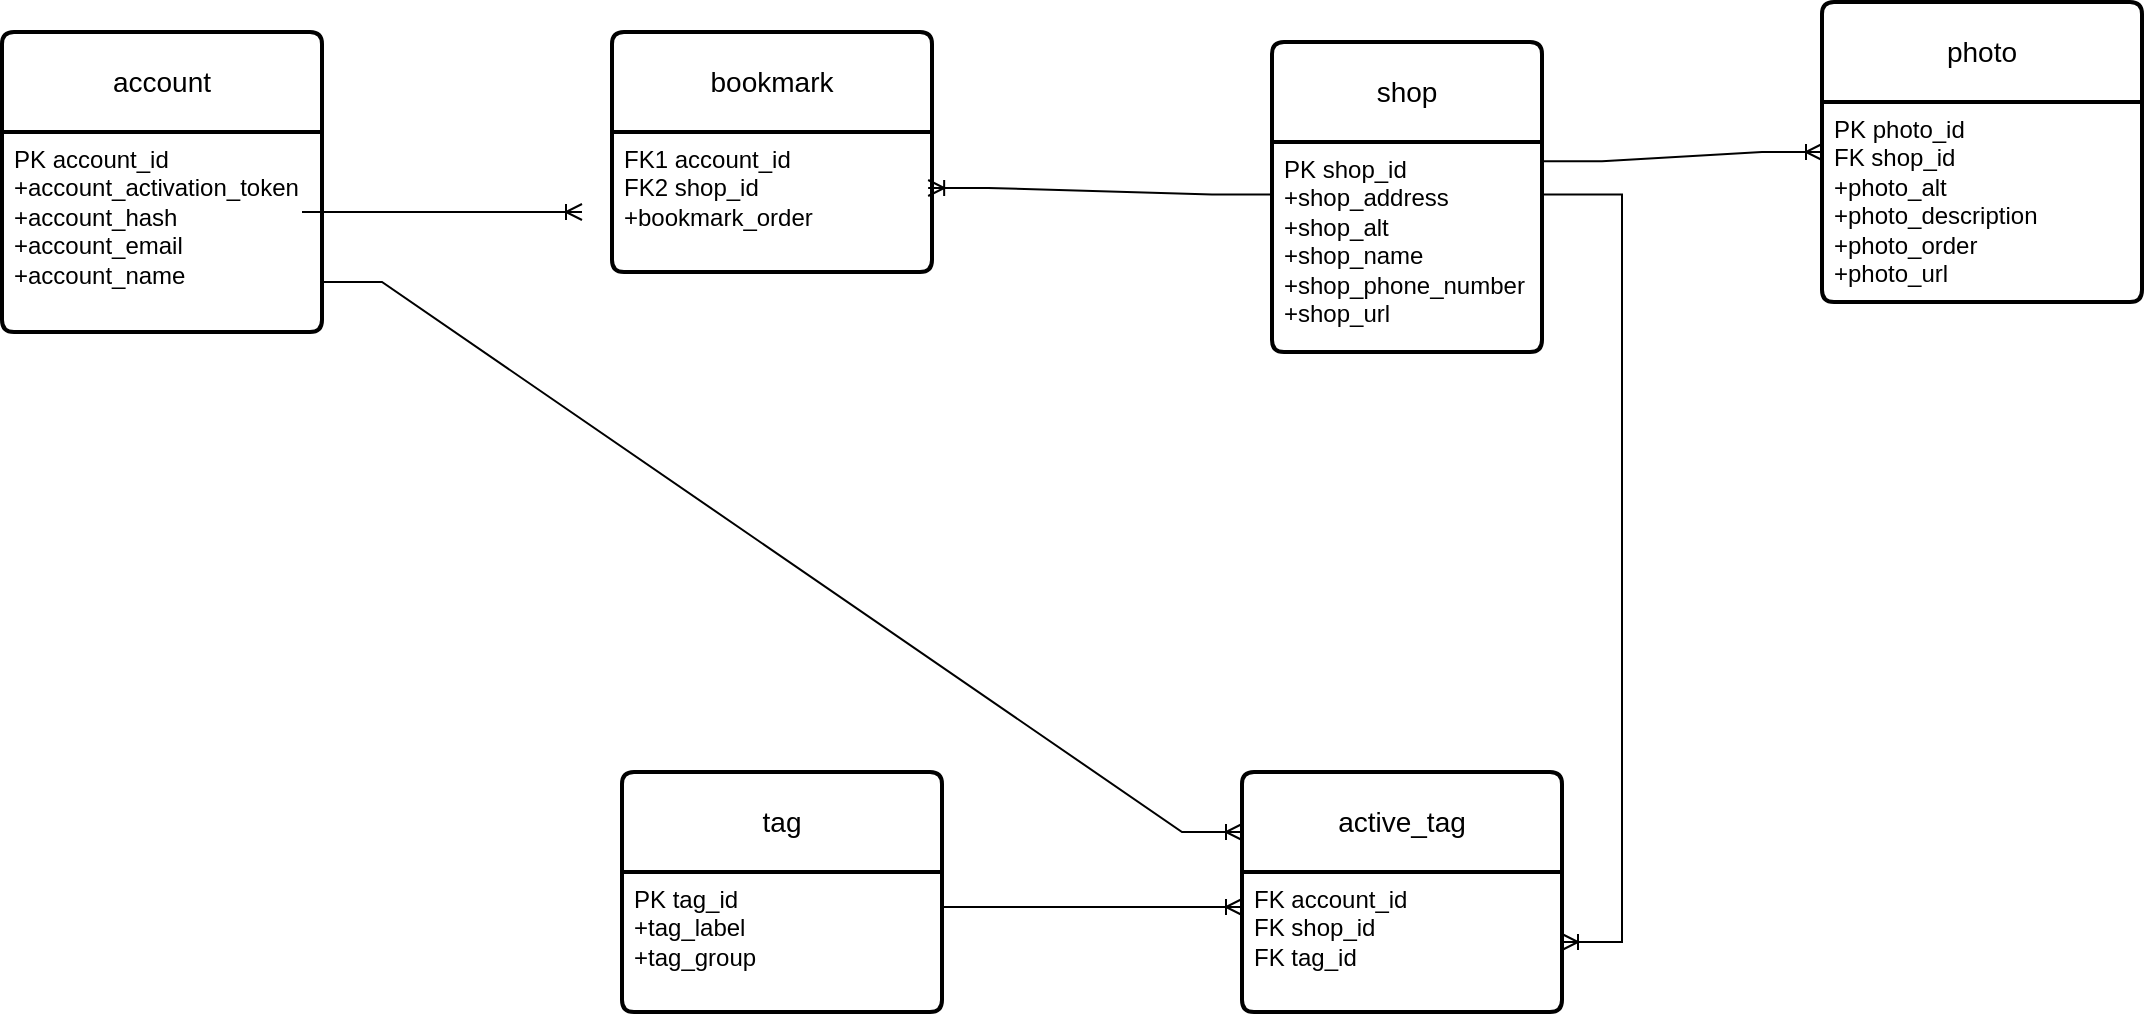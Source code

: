 <mxfile version="20.5.3" type="embed"><diagram name="Page-1" id="b3BWHuneYl6iIMnbU8mR"><mxGraphModel dx="1529" dy="771" grid="1" gridSize="10" guides="1" tooltips="1" connect="1" arrows="1" fold="1" page="1" pageScale="1" pageWidth="850" pageHeight="1100" math="0" shadow="0"><root><mxCell id="0"/><mxCell id="1" parent="0"/><mxCell id="rHpnYdRRQrKdWOPf68tB-1" value="account" style="swimlane;childLayout=stackLayout;horizontal=1;startSize=50;horizontalStack=0;rounded=1;fontSize=14;fontStyle=0;strokeWidth=2;resizeParent=0;resizeLast=1;shadow=0;dashed=0;align=center;arcSize=4;whiteSpace=wrap;html=1;" parent="1" vertex="1"><mxGeometry x="-730" y="80" width="160" height="150" as="geometry"/></mxCell><mxCell id="rHpnYdRRQrKdWOPf68tB-7" value="" style="edgeStyle=entityRelationEdgeStyle;fontSize=12;html=1;endArrow=ERoneToMany;rounded=0;" parent="rHpnYdRRQrKdWOPf68tB-1" edge="1"><mxGeometry width="100" height="100" relative="1" as="geometry"><mxPoint x="150" y="90" as="sourcePoint"/><mxPoint x="290" y="90" as="targetPoint"/></mxGeometry></mxCell><mxCell id="rHpnYdRRQrKdWOPf68tB-2" value="PK account_id&lt;br&gt;+account_activation_token&lt;br&gt;+account_hash&lt;br&gt;+account_email&lt;br&gt;+account_name" style="align=left;strokeColor=none;fillColor=none;spacingLeft=4;fontSize=12;verticalAlign=top;resizable=0;rotatable=0;part=1;html=1;" parent="rHpnYdRRQrKdWOPf68tB-1" vertex="1"><mxGeometry y="50" width="160" height="100" as="geometry"/></mxCell><mxCell id="rHpnYdRRQrKdWOPf68tB-3" value="shop" style="swimlane;childLayout=stackLayout;horizontal=1;startSize=50;horizontalStack=0;rounded=1;fontSize=14;fontStyle=0;strokeWidth=2;resizeParent=0;resizeLast=1;shadow=0;dashed=0;align=center;arcSize=4;whiteSpace=wrap;html=1;direction=east;" parent="1" vertex="1"><mxGeometry x="-95" y="85" width="135" height="155" as="geometry"/></mxCell><mxCell id="rHpnYdRRQrKdWOPf68tB-4" value="PK shop_id&lt;br&gt;+shop_address&lt;br&gt;+shop_alt&lt;br&gt;+shop_name&lt;br&gt;+shop_phone_number&lt;br&gt;+shop_url" style="align=left;strokeColor=none;fillColor=none;spacingLeft=4;fontSize=12;verticalAlign=top;resizable=0;rotatable=0;part=1;html=1;" parent="rHpnYdRRQrKdWOPf68tB-3" vertex="1"><mxGeometry y="50" width="135" height="105" as="geometry"/></mxCell><mxCell id="rHpnYdRRQrKdWOPf68tB-5" value="bookmark" style="swimlane;childLayout=stackLayout;horizontal=1;startSize=50;horizontalStack=0;rounded=1;fontSize=14;fontStyle=0;strokeWidth=2;resizeParent=0;resizeLast=1;shadow=0;dashed=0;align=center;arcSize=4;whiteSpace=wrap;html=1;" parent="1" vertex="1"><mxGeometry x="-425" y="80" width="160" height="120" as="geometry"/></mxCell><mxCell id="rHpnYdRRQrKdWOPf68tB-6" value="FK1 account_id&lt;br&gt;FK2 shop_id&lt;br&gt;+bookmark_order" style="align=left;strokeColor=none;fillColor=none;spacingLeft=4;fontSize=12;verticalAlign=top;resizable=0;rotatable=0;part=1;html=1;" parent="rHpnYdRRQrKdWOPf68tB-5" vertex="1"><mxGeometry y="50" width="160" height="70" as="geometry"/></mxCell><mxCell id="rHpnYdRRQrKdWOPf68tB-8" value="" style="edgeStyle=entityRelationEdgeStyle;fontSize=12;html=1;endArrow=ERoneToMany;rounded=0;exitX=0;exitY=0.25;exitDx=0;exitDy=0;entryX=0.988;entryY=0.4;entryDx=0;entryDy=0;entryPerimeter=0;" parent="1" source="rHpnYdRRQrKdWOPf68tB-4" target="rHpnYdRRQrKdWOPf68tB-6" edge="1"><mxGeometry width="100" height="100" relative="1" as="geometry"><mxPoint x="-120" y="260" as="sourcePoint"/><mxPoint x="-230" y="200" as="targetPoint"/></mxGeometry></mxCell><mxCell id="rHpnYdRRQrKdWOPf68tB-9" value="tag" style="swimlane;childLayout=stackLayout;horizontal=1;startSize=50;horizontalStack=0;rounded=1;fontSize=14;fontStyle=0;strokeWidth=2;resizeParent=0;resizeLast=1;shadow=0;dashed=0;align=center;arcSize=4;whiteSpace=wrap;html=1;" parent="1" vertex="1"><mxGeometry x="-420" y="450" width="160" height="120" as="geometry"/></mxCell><mxCell id="rHpnYdRRQrKdWOPf68tB-10" value="PK tag_id&lt;br&gt;+tag_label&lt;br&gt;+tag_group" style="align=left;strokeColor=none;fillColor=none;spacingLeft=4;fontSize=12;verticalAlign=top;resizable=0;rotatable=0;part=1;html=1;" parent="rHpnYdRRQrKdWOPf68tB-9" vertex="1"><mxGeometry y="50" width="160" height="70" as="geometry"/></mxCell><mxCell id="rHpnYdRRQrKdWOPf68tB-11" value="active_tag" style="swimlane;childLayout=stackLayout;horizontal=1;startSize=50;horizontalStack=0;rounded=1;fontSize=14;fontStyle=0;strokeWidth=2;resizeParent=0;resizeLast=1;shadow=0;dashed=0;align=center;arcSize=4;whiteSpace=wrap;html=1;" parent="1" vertex="1"><mxGeometry x="-110" y="450" width="160" height="120" as="geometry"/></mxCell><mxCell id="rHpnYdRRQrKdWOPf68tB-12" value="FK account_id&lt;br&gt;FK shop_id&lt;br&gt;FK tag_id" style="align=left;strokeColor=none;fillColor=none;spacingLeft=4;fontSize=12;verticalAlign=top;resizable=0;rotatable=0;part=1;html=1;" parent="rHpnYdRRQrKdWOPf68tB-11" vertex="1"><mxGeometry y="50" width="160" height="70" as="geometry"/></mxCell><mxCell id="rHpnYdRRQrKdWOPf68tB-27" value="" style="edgeStyle=entityRelationEdgeStyle;fontSize=12;html=1;endArrow=ERoneToMany;rounded=0;exitX=1;exitY=0.25;exitDx=0;exitDy=0;" parent="1" source="rHpnYdRRQrKdWOPf68tB-4" target="rHpnYdRRQrKdWOPf68tB-12" edge="1"><mxGeometry width="100" height="100" relative="1" as="geometry"><mxPoint x="-50" y="320" as="sourcePoint"/><mxPoint x="60" y="260" as="targetPoint"/></mxGeometry></mxCell><mxCell id="rHpnYdRRQrKdWOPf68tB-42" value="" style="edgeStyle=entityRelationEdgeStyle;fontSize=12;html=1;endArrow=ERoneToMany;rounded=0;entryX=0;entryY=0.25;entryDx=0;entryDy=0;exitX=1;exitY=0.25;exitDx=0;exitDy=0;" parent="1" source="rHpnYdRRQrKdWOPf68tB-10" target="rHpnYdRRQrKdWOPf68tB-12" edge="1"><mxGeometry width="100" height="100" relative="1" as="geometry"><mxPoint x="-560" y="240" as="sourcePoint"/><mxPoint x="-460" y="140" as="targetPoint"/></mxGeometry></mxCell><mxCell id="rHpnYdRRQrKdWOPf68tB-45" value="photo" style="swimlane;childLayout=stackLayout;horizontal=1;startSize=50;horizontalStack=0;rounded=1;fontSize=14;fontStyle=0;strokeWidth=2;resizeParent=0;resizeLast=1;shadow=0;dashed=0;align=center;arcSize=4;whiteSpace=wrap;html=1;" parent="1" vertex="1"><mxGeometry x="180" y="65" width="160" height="150" as="geometry"/></mxCell><mxCell id="rHpnYdRRQrKdWOPf68tB-46" value="PK photo_id&lt;br&gt;FK shop_id&lt;br&gt;+photo_alt&lt;br&gt;+photo_description&lt;br&gt;+photo_order&lt;br&gt;+photo_url" style="align=left;strokeColor=none;fillColor=none;spacingLeft=4;fontSize=12;verticalAlign=top;resizable=0;rotatable=0;part=1;html=1;" parent="rHpnYdRRQrKdWOPf68tB-45" vertex="1"><mxGeometry y="50" width="160" height="100" as="geometry"/></mxCell><mxCell id="rHpnYdRRQrKdWOPf68tB-49" value="" style="edgeStyle=entityRelationEdgeStyle;fontSize=12;html=1;endArrow=ERoneToMany;rounded=0;exitX=1;exitY=0.092;exitDx=0;exitDy=0;entryX=0;entryY=0.25;entryDx=0;entryDy=0;exitPerimeter=0;" parent="1" source="rHpnYdRRQrKdWOPf68tB-4" target="rHpnYdRRQrKdWOPf68tB-46" edge="1"><mxGeometry width="100" height="100" relative="1" as="geometry"><mxPoint x="-150" y="280" as="sourcePoint"/><mxPoint x="160" y="310" as="targetPoint"/></mxGeometry></mxCell><mxCell id="ZDue9Qt1Myp5TDh5zMwe-1" value="" style="edgeStyle=entityRelationEdgeStyle;fontSize=12;html=1;endArrow=ERoneToMany;rounded=0;entryX=0;entryY=0.25;entryDx=0;entryDy=0;exitX=1;exitY=0.75;exitDx=0;exitDy=0;" parent="1" source="rHpnYdRRQrKdWOPf68tB-2" target="rHpnYdRRQrKdWOPf68tB-11" edge="1"><mxGeometry width="100" height="100" relative="1" as="geometry"><mxPoint x="-340" y="460" as="sourcePoint"/><mxPoint x="-240" y="360" as="targetPoint"/></mxGeometry></mxCell></root></mxGraphModel></diagram></mxfile>